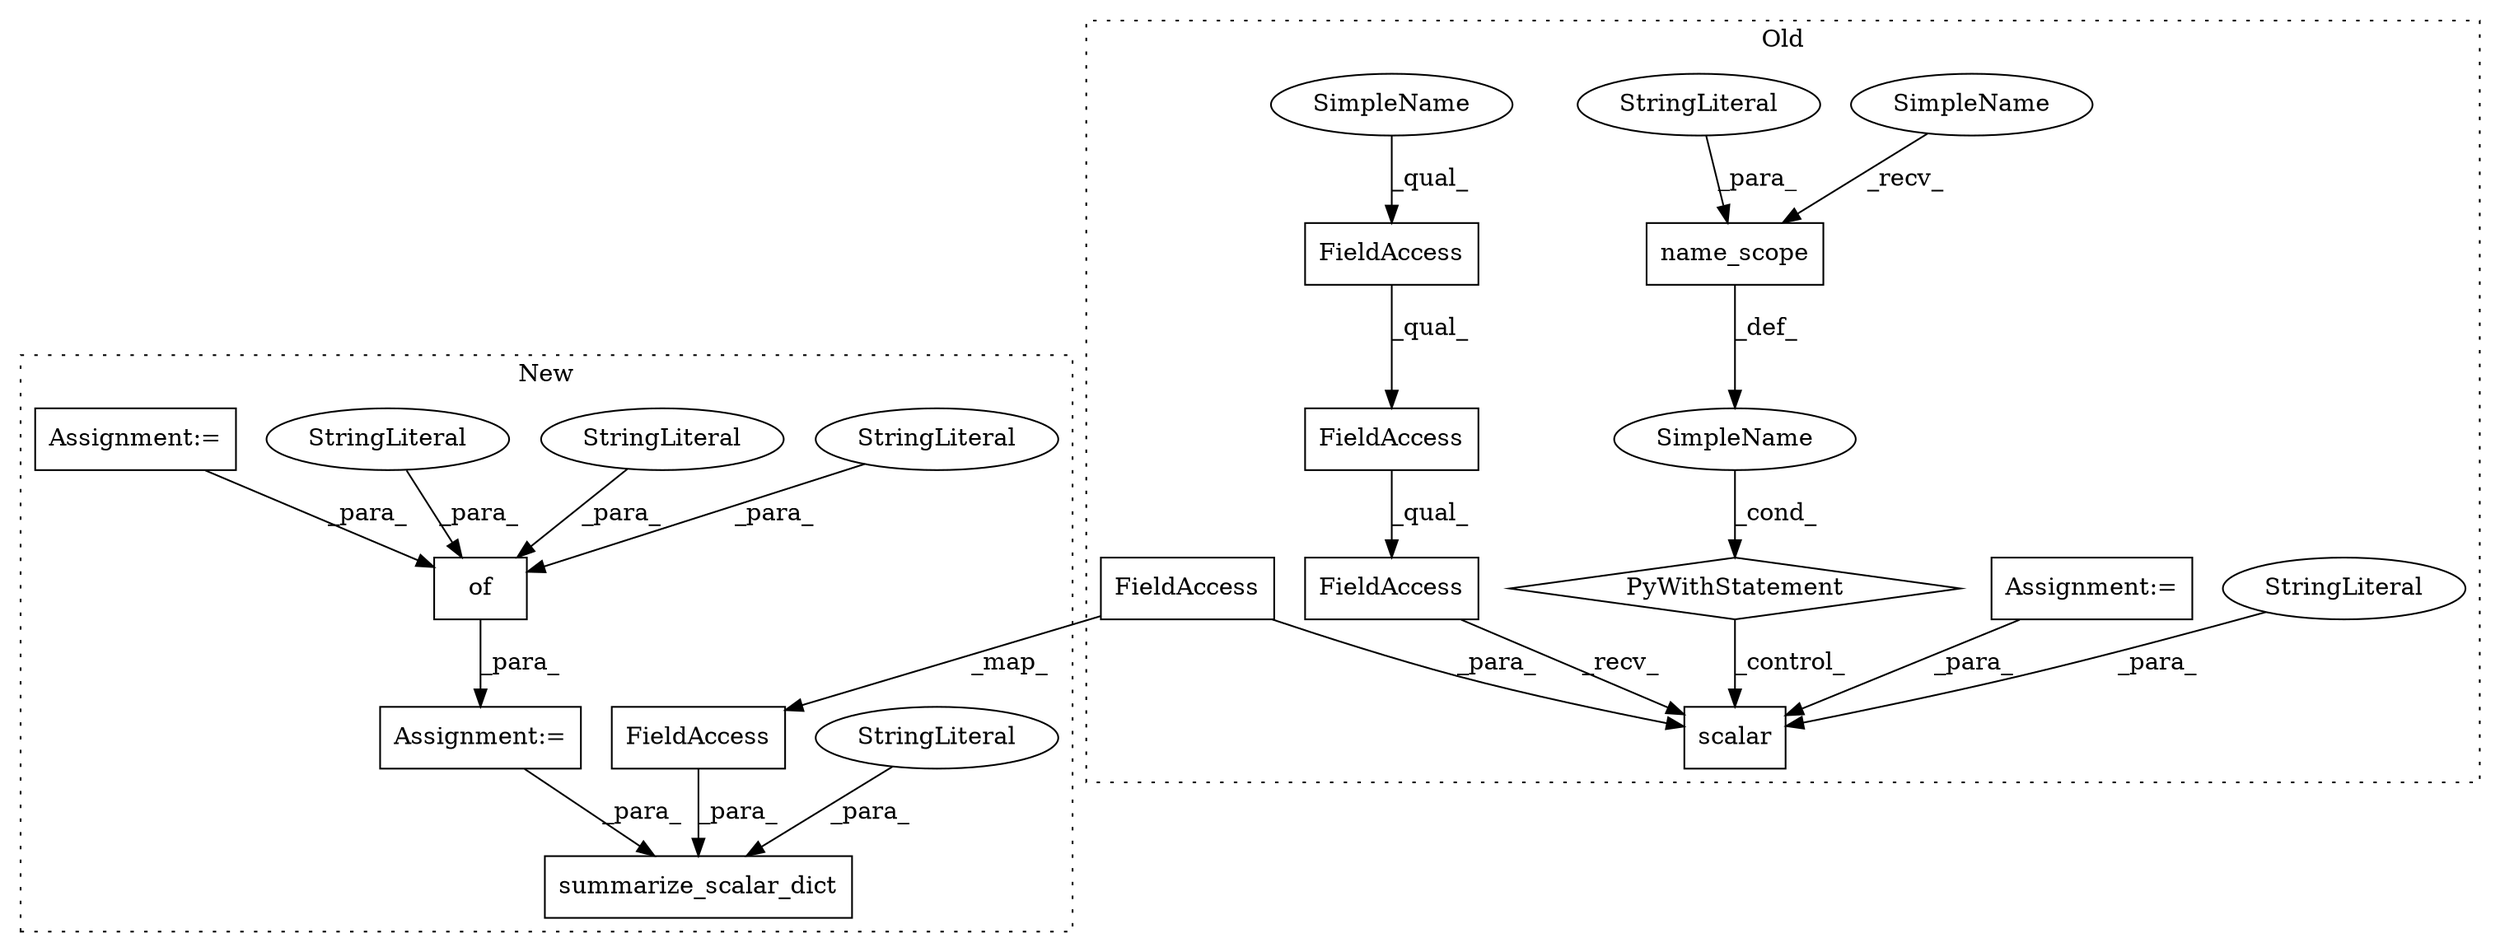 digraph G {
subgraph cluster0 {
1 [label="name_scope" a="32" s="8035,8055" l="11,1" shape="box"];
3 [label="PyWithStatement" a="104" s="8014,8056" l="10,2" shape="diamond"];
4 [label="SimpleName" a="42" s="" l="" shape="ellipse"];
5 [label="scalar" a="32" s="8485,8539" l="7,1" shape="box"];
6 [label="StringLiteral" a="45" s="8492" l="12" shape="ellipse"];
8 [label="StringLiteral" a="45" s="8046" l="9" shape="ellipse"];
9 [label="FieldAccess" a="22" s="8456" l="17" shape="box"];
10 [label="FieldAccess" a="22" s="8456" l="28" shape="box"];
11 [label="FieldAccess" a="22" s="8456" l="20" shape="box"];
19 [label="FieldAccess" a="22" s="8516" l="23" shape="box"];
20 [label="Assignment:=" a="7" s="7979" l="2" shape="box"];
21 [label="SimpleName" a="42" s="8024" l="10" shape="ellipse"];
22 [label="SimpleName" a="42" s="8456" l="10" shape="ellipse"];
label = "Old";
style="dotted";
}
subgraph cluster1 {
2 [label="summarize_scalar_dict" a="32" s="9187,9254" l="22,1" shape="box"];
7 [label="StringLiteral" a="45" s="9245" l="9" shape="ellipse"];
12 [label="of" a="32" s="8325,8562" l="3,1" shape="box"];
13 [label="StringLiteral" a="45" s="8372" l="36" shape="ellipse"];
14 [label="StringLiteral" a="45" s="8328" l="22" shape="ellipse"];
15 [label="StringLiteral" a="45" s="8495" l="23" shape="ellipse"];
16 [label="Assignment:=" a="7" s="8320" l="1" shape="box"];
17 [label="Assignment:=" a="7" s="8134" l="1" shape="box"];
18 [label="FieldAccess" a="22" s="9221" l="23" shape="box"];
label = "New";
style="dotted";
}
1 -> 4 [label="_def_"];
3 -> 5 [label="_control_"];
4 -> 3 [label="_cond_"];
6 -> 5 [label="_para_"];
7 -> 2 [label="_para_"];
8 -> 1 [label="_para_"];
9 -> 11 [label="_qual_"];
10 -> 5 [label="_recv_"];
11 -> 10 [label="_qual_"];
12 -> 16 [label="_para_"];
13 -> 12 [label="_para_"];
14 -> 12 [label="_para_"];
15 -> 12 [label="_para_"];
16 -> 2 [label="_para_"];
17 -> 12 [label="_para_"];
18 -> 2 [label="_para_"];
19 -> 5 [label="_para_"];
19 -> 18 [label="_map_"];
20 -> 5 [label="_para_"];
21 -> 1 [label="_recv_"];
22 -> 9 [label="_qual_"];
}